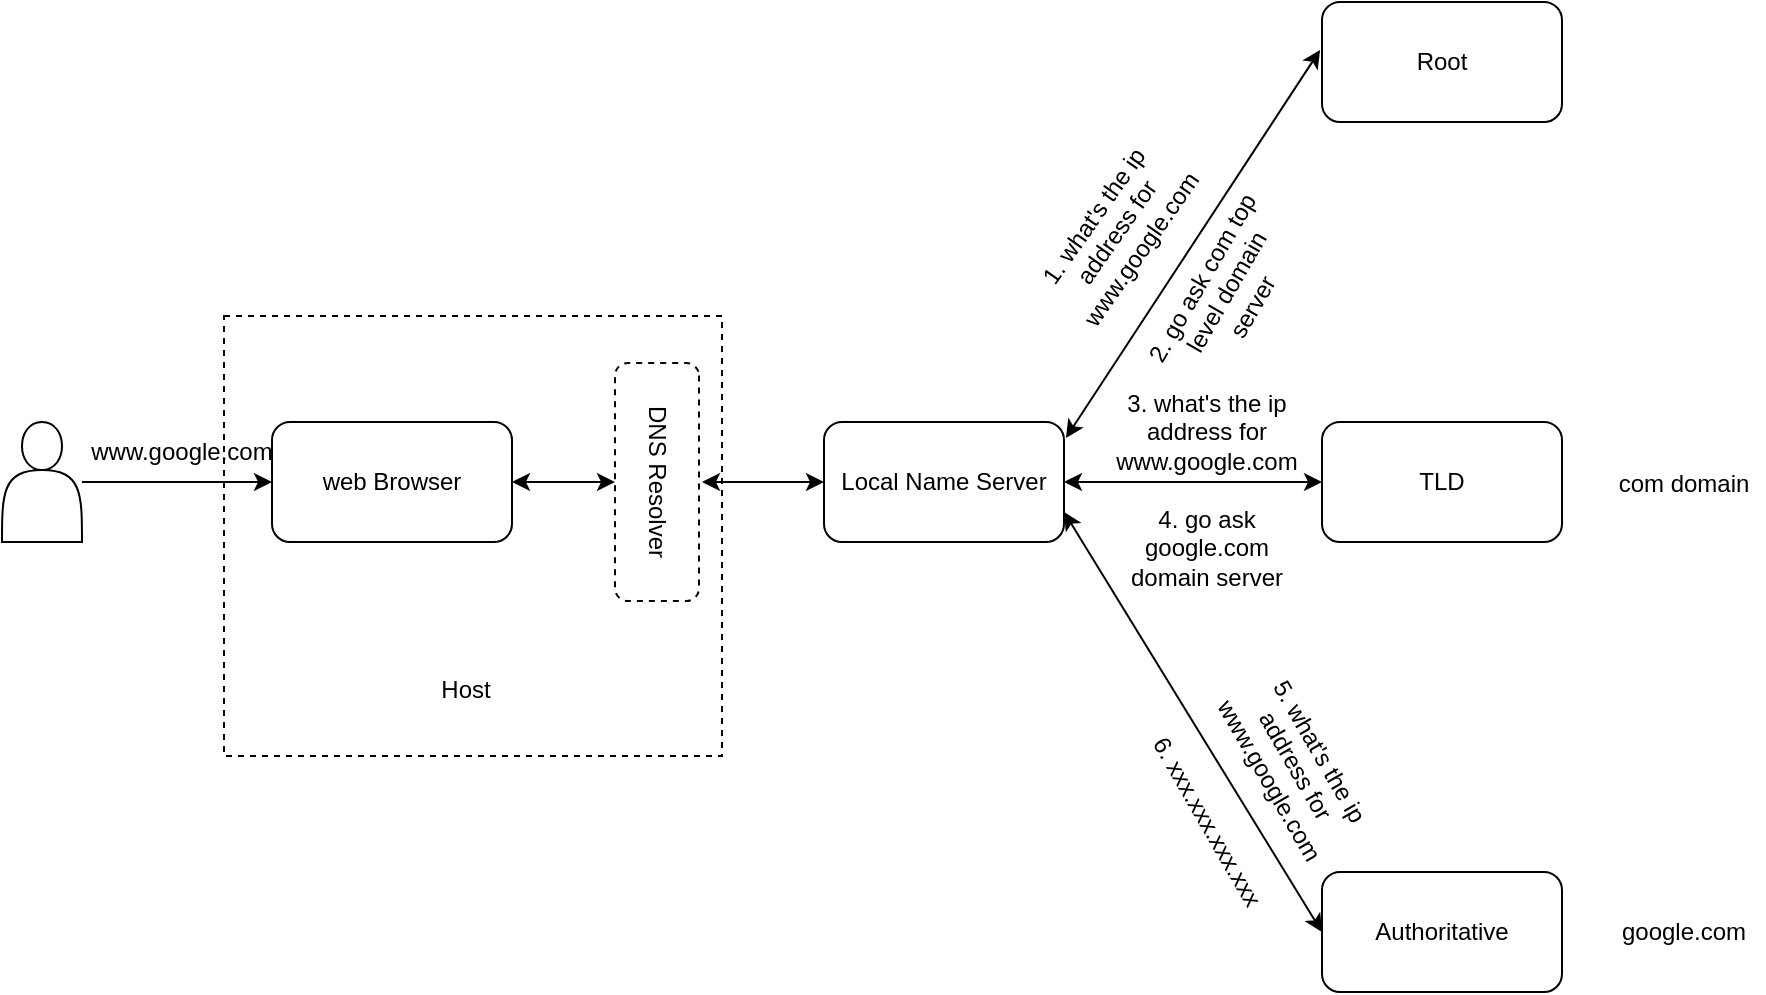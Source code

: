 <mxfile version="16.0.0" type="github" pages="2">
  <diagram id="K_8tTAwabGrNAI0qsq2V" name="Page-1">
    <mxGraphModel dx="2200" dy="1863" grid="1" gridSize="10" guides="1" tooltips="1" connect="1" arrows="1" fold="1" page="1" pageScale="1" pageWidth="850" pageHeight="1100" math="0" shadow="0">
      <root>
        <mxCell id="0" />
        <mxCell id="1" parent="0" />
        <mxCell id="gX_tS0gkBQfEGyVwR0J8-8" value="" style="rounded=0;whiteSpace=wrap;html=1;dashed=1;fillOpacity=0;" vertex="1" parent="1">
          <mxGeometry x="51" y="107" width="249" height="220" as="geometry" />
        </mxCell>
        <mxCell id="uLhbfS_WnH59kJ8CV1LQ-3" value="" style="edgeStyle=orthogonalEdgeStyle;rounded=0;orthogonalLoop=1;jettySize=auto;html=1;" parent="1" source="uLhbfS_WnH59kJ8CV1LQ-1" target="uLhbfS_WnH59kJ8CV1LQ-2" edge="1">
          <mxGeometry relative="1" as="geometry" />
        </mxCell>
        <mxCell id="uLhbfS_WnH59kJ8CV1LQ-1" value="" style="shape=actor;whiteSpace=wrap;html=1;" parent="1" vertex="1">
          <mxGeometry x="-60" y="160" width="40" height="60" as="geometry" />
        </mxCell>
        <mxCell id="uLhbfS_WnH59kJ8CV1LQ-2" value="web Browser" style="rounded=1;whiteSpace=wrap;html=1;" parent="1" vertex="1">
          <mxGeometry x="75" y="160" width="120" height="60" as="geometry" />
        </mxCell>
        <mxCell id="uLhbfS_WnH59kJ8CV1LQ-4" value="Local Name Server" style="rounded=1;whiteSpace=wrap;html=1;" parent="1" vertex="1">
          <mxGeometry x="351" y="160" width="120" height="60" as="geometry" />
        </mxCell>
        <mxCell id="uLhbfS_WnH59kJ8CV1LQ-5" value="Root" style="rounded=1;whiteSpace=wrap;html=1;" parent="1" vertex="1">
          <mxGeometry x="600" y="-50" width="120" height="60" as="geometry" />
        </mxCell>
        <mxCell id="uLhbfS_WnH59kJ8CV1LQ-6" value="TLD" style="rounded=1;whiteSpace=wrap;html=1;" parent="1" vertex="1">
          <mxGeometry x="600" y="160" width="120" height="60" as="geometry" />
        </mxCell>
        <mxCell id="uLhbfS_WnH59kJ8CV1LQ-7" value="Authoritative " style="rounded=1;whiteSpace=wrap;html=1;" parent="1" vertex="1">
          <mxGeometry x="600" y="385" width="120" height="60" as="geometry" />
        </mxCell>
        <mxCell id="uLhbfS_WnH59kJ8CV1LQ-8" value="" style="endArrow=classic;startArrow=classic;html=1;rounded=0;entryX=-0.008;entryY=0.4;entryDx=0;entryDy=0;entryPerimeter=0;exitX=1.008;exitY=0.133;exitDx=0;exitDy=0;exitPerimeter=0;" parent="1" source="uLhbfS_WnH59kJ8CV1LQ-4" target="uLhbfS_WnH59kJ8CV1LQ-5" edge="1">
          <mxGeometry width="50" height="50" relative="1" as="geometry">
            <mxPoint x="380" y="190" as="sourcePoint" />
            <mxPoint x="430" y="140" as="targetPoint" />
          </mxGeometry>
        </mxCell>
        <mxCell id="uLhbfS_WnH59kJ8CV1LQ-9" value="" style="endArrow=classic;startArrow=classic;html=1;rounded=0;exitX=1;exitY=0.5;exitDx=0;exitDy=0;entryX=0;entryY=0.5;entryDx=0;entryDy=0;" parent="1" source="uLhbfS_WnH59kJ8CV1LQ-4" target="uLhbfS_WnH59kJ8CV1LQ-6" edge="1">
          <mxGeometry width="50" height="50" relative="1" as="geometry">
            <mxPoint x="450" y="260" as="sourcePoint" />
            <mxPoint x="500" y="210" as="targetPoint" />
          </mxGeometry>
        </mxCell>
        <mxCell id="uLhbfS_WnH59kJ8CV1LQ-10" value="" style="endArrow=classic;startArrow=classic;html=1;rounded=0;exitX=1;exitY=0.75;exitDx=0;exitDy=0;entryX=0;entryY=0.5;entryDx=0;entryDy=0;" parent="1" source="uLhbfS_WnH59kJ8CV1LQ-4" target="uLhbfS_WnH59kJ8CV1LQ-7" edge="1">
          <mxGeometry width="50" height="50" relative="1" as="geometry">
            <mxPoint x="440" y="290" as="sourcePoint" />
            <mxPoint x="490" y="240" as="targetPoint" />
          </mxGeometry>
        </mxCell>
        <mxCell id="uLhbfS_WnH59kJ8CV1LQ-11" value="www.google.com" style="text;html=1;strokeColor=none;fillColor=none;align=center;verticalAlign=middle;whiteSpace=wrap;rounded=0;" parent="1" vertex="1">
          <mxGeometry y="160" width="60" height="30" as="geometry" />
        </mxCell>
        <mxCell id="uLhbfS_WnH59kJ8CV1LQ-12" value="com domain" style="text;html=1;strokeColor=none;fillColor=none;align=center;verticalAlign=middle;whiteSpace=wrap;rounded=0;" parent="1" vertex="1">
          <mxGeometry x="741" y="176" width="80" height="30" as="geometry" />
        </mxCell>
        <mxCell id="uLhbfS_WnH59kJ8CV1LQ-15" value="google.com" style="text;html=1;strokeColor=none;fillColor=none;align=center;verticalAlign=middle;whiteSpace=wrap;rounded=0;" parent="1" vertex="1">
          <mxGeometry x="751" y="400" width="60" height="30" as="geometry" />
        </mxCell>
        <mxCell id="gX_tS0gkBQfEGyVwR0J8-1" value="1. what&#39;s the ip address for www.google.com" style="text;html=1;strokeColor=none;fillColor=none;align=center;verticalAlign=middle;whiteSpace=wrap;rounded=0;rotation=-55;" vertex="1" parent="1">
          <mxGeometry x="440" y="50.0" width="115.2" height="30" as="geometry" />
        </mxCell>
        <mxCell id="gX_tS0gkBQfEGyVwR0J8-2" value="&lt;div&gt;2. go ask com top level domain server&lt;br&gt;&lt;/div&gt;" style="text;html=1;strokeColor=none;fillColor=none;align=center;verticalAlign=middle;whiteSpace=wrap;rounded=0;rotation=-60;" vertex="1" parent="1">
          <mxGeometry x="503.15" y="80" width="98.68" height="30" as="geometry" />
        </mxCell>
        <mxCell id="gX_tS0gkBQfEGyVwR0J8-3" value="3. what&#39;s the ip address for www.google.com" style="text;html=1;strokeColor=none;fillColor=none;align=center;verticalAlign=middle;whiteSpace=wrap;rounded=0;rotation=0;" vertex="1" parent="1">
          <mxGeometry x="484.8" y="150" width="115.2" height="30" as="geometry" />
        </mxCell>
        <mxCell id="gX_tS0gkBQfEGyVwR0J8-4" value="&lt;div&gt;4. go ask google.com domain server&lt;br&gt;&lt;/div&gt;" style="text;html=1;strokeColor=none;fillColor=none;align=center;verticalAlign=middle;whiteSpace=wrap;rounded=0;rotation=0;" vertex="1" parent="1">
          <mxGeometry x="493.06" y="208" width="98.68" height="30" as="geometry" />
        </mxCell>
        <mxCell id="gX_tS0gkBQfEGyVwR0J8-5" value="5. what&#39;s the ip address for www.google.com" style="text;html=1;strokeColor=none;fillColor=none;align=center;verticalAlign=middle;whiteSpace=wrap;rounded=0;rotation=60;" vertex="1" parent="1">
          <mxGeometry x="529" y="317" width="115.2" height="30" as="geometry" />
        </mxCell>
        <mxCell id="gX_tS0gkBQfEGyVwR0J8-6" value="&lt;div&gt;6. xxx.xxx.xxx.xxx&lt;/div&gt;" style="text;html=1;strokeColor=none;fillColor=none;align=center;verticalAlign=middle;whiteSpace=wrap;rounded=0;rotation=60;" vertex="1" parent="1">
          <mxGeometry x="493.06" y="345" width="98.68" height="30" as="geometry" />
        </mxCell>
        <mxCell id="gX_tS0gkBQfEGyVwR0J8-9" value="Host" style="text;html=1;strokeColor=none;fillColor=none;align=center;verticalAlign=middle;whiteSpace=wrap;rounded=0;dashed=1;" vertex="1" parent="1">
          <mxGeometry x="142" y="279" width="60" height="30" as="geometry" />
        </mxCell>
        <mxCell id="gX_tS0gkBQfEGyVwR0J8-10" value="DNS Resolver" style="rounded=1;whiteSpace=wrap;html=1;dashed=1;rotation=90;" vertex="1" parent="1">
          <mxGeometry x="208" y="169" width="119" height="42" as="geometry" />
        </mxCell>
        <mxCell id="gX_tS0gkBQfEGyVwR0J8-13" value="" style="endArrow=classic;startArrow=classic;html=1;rounded=0;entryX=0;entryY=0.5;entryDx=0;entryDy=0;" edge="1" parent="1" target="uLhbfS_WnH59kJ8CV1LQ-4">
          <mxGeometry width="50" height="50" relative="1" as="geometry">
            <mxPoint x="290" y="190" as="sourcePoint" />
            <mxPoint x="450" y="250" as="targetPoint" />
          </mxGeometry>
        </mxCell>
        <mxCell id="gX_tS0gkBQfEGyVwR0J8-16" value="" style="endArrow=classic;startArrow=classic;html=1;rounded=0;exitX=1;exitY=0.5;exitDx=0;exitDy=0;entryX=0.5;entryY=1;entryDx=0;entryDy=0;" edge="1" parent="1" source="uLhbfS_WnH59kJ8CV1LQ-2" target="gX_tS0gkBQfEGyVwR0J8-10">
          <mxGeometry width="50" height="50" relative="1" as="geometry">
            <mxPoint x="400" y="300" as="sourcePoint" />
            <mxPoint x="450" y="250" as="targetPoint" />
          </mxGeometry>
        </mxCell>
      </root>
    </mxGraphModel>
  </diagram>
  <diagram id="VAX25WwatmfP8TyUycrF" name="Page-2">
    <mxGraphModel dx="1350" dy="763" grid="1" gridSize="10" guides="1" tooltips="1" connect="1" arrows="1" fold="1" page="1" pageScale="1" pageWidth="850" pageHeight="1100" math="0" shadow="0">
      <root>
        <mxCell id="zEyxH8hlWrWIj6ptMK8Q-0" />
        <mxCell id="zEyxH8hlWrWIj6ptMK8Q-1" parent="zEyxH8hlWrWIj6ptMK8Q-0" />
        <mxCell id="ZXpkFdp0IzXOBSVILWKI-15" value="" style="rounded=0;whiteSpace=wrap;html=1;dashed=1;fillOpacity=0;" vertex="1" parent="zEyxH8hlWrWIj6ptMK8Q-1">
          <mxGeometry x="135" y="88" width="180" height="250" as="geometry" />
        </mxCell>
        <mxCell id="ZXpkFdp0IzXOBSVILWKI-2" value="&lt;div&gt;function&lt;/div&gt;&lt;div&gt;call&lt;br&gt;&lt;/div&gt;" style="edgeStyle=orthogonalEdgeStyle;rounded=0;orthogonalLoop=1;jettySize=auto;html=1;exitX=0.25;exitY=1;exitDx=0;exitDy=0;entryX=0.25;entryY=0;entryDx=0;entryDy=0;" edge="1" parent="zEyxH8hlWrWIj6ptMK8Q-1" source="ZXpkFdp0IzXOBSVILWKI-0" target="ZXpkFdp0IzXOBSVILWKI-1">
          <mxGeometry relative="1" as="geometry" />
        </mxCell>
        <mxCell id="ZXpkFdp0IzXOBSVILWKI-0" value="application code" style="rounded=1;whiteSpace=wrap;html=1;" vertex="1" parent="zEyxH8hlWrWIj6ptMK8Q-1">
          <mxGeometry x="170" y="110" width="120" height="60" as="geometry" />
        </mxCell>
        <mxCell id="ZXpkFdp0IzXOBSVILWKI-1" value="resolver code" style="rounded=1;whiteSpace=wrap;html=1;" vertex="1" parent="zEyxH8hlWrWIj6ptMK8Q-1">
          <mxGeometry x="170" y="250" width="120" height="60" as="geometry" />
        </mxCell>
        <mxCell id="ZXpkFdp0IzXOBSVILWKI-4" value="function return" style="endArrow=classic;html=1;rounded=0;strokeWidth=1;exitX=0.75;exitY=0;exitDx=0;exitDy=0;entryX=0.75;entryY=1;entryDx=0;entryDy=0;" edge="1" parent="zEyxH8hlWrWIj6ptMK8Q-1" source="ZXpkFdp0IzXOBSVILWKI-1" target="ZXpkFdp0IzXOBSVILWKI-0">
          <mxGeometry width="50" height="50" relative="1" as="geometry">
            <mxPoint x="230" y="240" as="sourcePoint" />
            <mxPoint x="280" y="190" as="targetPoint" />
          </mxGeometry>
        </mxCell>
        <mxCell id="ZXpkFdp0IzXOBSVILWKI-5" value="&lt;div&gt;resolver &lt;br&gt;&lt;/div&gt;&lt;div&gt;configuration&lt;/div&gt;&lt;div&gt;files&lt;/div&gt;&lt;div&gt;(/etc/resolv.conf)&lt;br&gt;&lt;/div&gt;" style="ellipse;whiteSpace=wrap;html=1;" vertex="1" parent="zEyxH8hlWrWIj6ptMK8Q-1">
          <mxGeometry x="170" y="390" width="120" height="80" as="geometry" />
        </mxCell>
        <mxCell id="ZXpkFdp0IzXOBSVILWKI-6" value="local name server" style="rounded=1;whiteSpace=wrap;html=1;" vertex="1" parent="zEyxH8hlWrWIj6ptMK8Q-1">
          <mxGeometry x="425" y="250" width="120" height="60" as="geometry" />
        </mxCell>
        <mxCell id="ZXpkFdp0IzXOBSVILWKI-7" value="other name servers" style="rounded=1;whiteSpace=wrap;html=1;" vertex="1" parent="zEyxH8hlWrWIj6ptMK8Q-1">
          <mxGeometry x="650" y="250" width="120" height="60" as="geometry" />
        </mxCell>
        <mxCell id="ZXpkFdp0IzXOBSVILWKI-8" value="UDP request" style="endArrow=classic;html=1;rounded=0;strokeWidth=1;entryX=0;entryY=0.25;entryDx=0;entryDy=0;exitX=1;exitY=0.25;exitDx=0;exitDy=0;" edge="1" parent="zEyxH8hlWrWIj6ptMK8Q-1" source="ZXpkFdp0IzXOBSVILWKI-1" target="ZXpkFdp0IzXOBSVILWKI-6">
          <mxGeometry width="50" height="50" relative="1" as="geometry">
            <mxPoint x="330" y="310" as="sourcePoint" />
            <mxPoint x="380" y="260" as="targetPoint" />
          </mxGeometry>
        </mxCell>
        <mxCell id="ZXpkFdp0IzXOBSVILWKI-9" value="" style="endArrow=classic;html=1;rounded=0;strokeWidth=1;entryX=1;entryY=0.75;entryDx=0;entryDy=0;exitX=0;exitY=0.75;exitDx=0;exitDy=0;" edge="1" parent="zEyxH8hlWrWIj6ptMK8Q-1" source="ZXpkFdp0IzXOBSVILWKI-6" target="ZXpkFdp0IzXOBSVILWKI-1">
          <mxGeometry width="50" height="50" relative="1" as="geometry">
            <mxPoint x="420" y="295" as="sourcePoint" />
            <mxPoint x="450" y="280" as="targetPoint" />
          </mxGeometry>
        </mxCell>
        <mxCell id="ZXpkFdp0IzXOBSVILWKI-12" value="UDP response" style="edgeLabel;html=1;align=center;verticalAlign=middle;resizable=0;points=[];" vertex="1" connectable="0" parent="ZXpkFdp0IzXOBSVILWKI-9">
          <mxGeometry x="0.304" relative="1" as="geometry">
            <mxPoint x="23" as="offset" />
          </mxGeometry>
        </mxCell>
        <mxCell id="ZXpkFdp0IzXOBSVILWKI-10" value="" style="endArrow=classic;html=1;rounded=0;strokeWidth=1;entryX=0;entryY=0.25;entryDx=0;entryDy=0;exitX=1;exitY=0.25;exitDx=0;exitDy=0;" edge="1" parent="zEyxH8hlWrWIj6ptMK8Q-1" source="ZXpkFdp0IzXOBSVILWKI-6" target="ZXpkFdp0IzXOBSVILWKI-7">
          <mxGeometry width="50" height="50" relative="1" as="geometry">
            <mxPoint x="400" y="330" as="sourcePoint" />
            <mxPoint x="450" y="280" as="targetPoint" />
          </mxGeometry>
        </mxCell>
        <mxCell id="ZXpkFdp0IzXOBSVILWKI-11" value="" style="endArrow=classic;html=1;rounded=0;strokeWidth=1;exitX=0;exitY=0.75;exitDx=0;exitDy=0;entryX=1;entryY=0.75;entryDx=0;entryDy=0;" edge="1" parent="zEyxH8hlWrWIj6ptMK8Q-1" source="ZXpkFdp0IzXOBSVILWKI-7" target="ZXpkFdp0IzXOBSVILWKI-6">
          <mxGeometry width="50" height="50" relative="1" as="geometry">
            <mxPoint x="400" y="330" as="sourcePoint" />
            <mxPoint x="450" y="280" as="targetPoint" />
          </mxGeometry>
        </mxCell>
        <mxCell id="ZXpkFdp0IzXOBSVILWKI-14" value="" style="endArrow=classic;html=1;rounded=0;strokeWidth=1;entryX=0.5;entryY=1;entryDx=0;entryDy=0;exitX=0.5;exitY=0;exitDx=0;exitDy=0;" edge="1" parent="zEyxH8hlWrWIj6ptMK8Q-1" source="ZXpkFdp0IzXOBSVILWKI-5" target="ZXpkFdp0IzXOBSVILWKI-1">
          <mxGeometry width="50" height="50" relative="1" as="geometry">
            <mxPoint x="200" y="380" as="sourcePoint" />
            <mxPoint x="250" y="330" as="targetPoint" />
          </mxGeometry>
        </mxCell>
        <mxCell id="ZXpkFdp0IzXOBSVILWKI-16" value="application" style="text;html=1;strokeColor=none;fillColor=none;align=center;verticalAlign=middle;whiteSpace=wrap;rounded=0;dashed=1;" vertex="1" parent="zEyxH8hlWrWIj6ptMK8Q-1">
          <mxGeometry x="195" y="50" width="60" height="30" as="geometry" />
        </mxCell>
      </root>
    </mxGraphModel>
  </diagram>
</mxfile>
